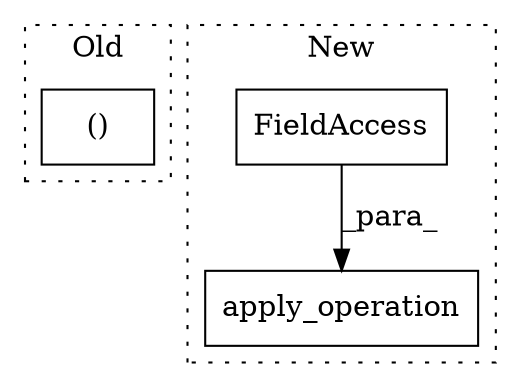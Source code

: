 digraph G {
subgraph cluster0 {
1 [label="()" a="106" s="14208" l="37" shape="box"];
label = "Old";
style="dotted";
}
subgraph cluster1 {
2 [label="apply_operation" a="32" s="15368,15478" l="16,1" shape="box"];
3 [label="FieldAccess" a="22" s="15384" l="36" shape="box"];
label = "New";
style="dotted";
}
3 -> 2 [label="_para_"];
}